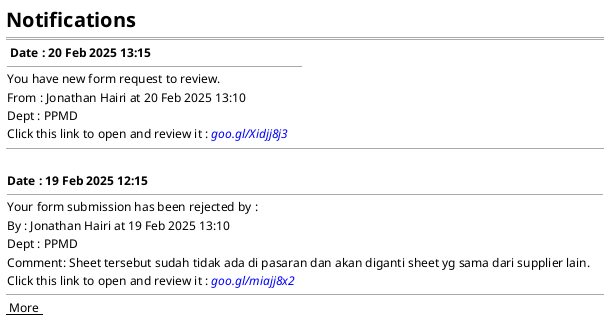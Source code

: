 @startsalt
{
 <b><size:20>Notifications
 ==
 {  
  <b> Date : 20 Feb 2025 13:15
   --|--|*
   You have new form request to review.
   From : Jonathan Hairi at 20 Feb 2025 13:10 
   Dept : PPMD
   Click this link to open and review it : <color:blue><i>goo.gl/Xidjj8j3
 }
 --
 .
 {  
  <b>Date : 19 Feb 2025 12:15
  --|--|*
  Your form submission has been rejected by :
  By : Jonathan Hairi at 19 Feb 2025 13:10 
  Dept : PPMD
  Comment: Sheet tersebut sudah tidak ada di pasaran dan akan diganti sheet yg sama dari supplier lain.
  Click this link to open and review it : <color:blue><i>goo.gl/miajj8x2
 }
 --
 __ More __
}
@endsalt


